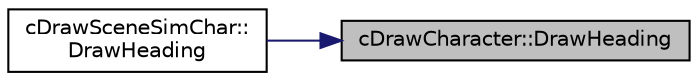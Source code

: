 digraph "cDrawCharacter::DrawHeading"
{
 // LATEX_PDF_SIZE
  edge [fontname="Helvetica",fontsize="10",labelfontname="Helvetica",labelfontsize="10"];
  node [fontname="Helvetica",fontsize="10",shape=record];
  rankdir="RL";
  Node1 [label="cDrawCharacter::DrawHeading",height=0.2,width=0.4,color="black", fillcolor="grey75", style="filled", fontcolor="black",tooltip=" "];
  Node1 -> Node2 [dir="back",color="midnightblue",fontsize="10",style="solid",fontname="Helvetica"];
  Node2 [label="cDrawSceneSimChar::\lDrawHeading",height=0.2,width=0.4,color="black", fillcolor="white", style="filled",URL="$classc_draw_scene_sim_char.html#a1101b9d7882bc51ce78a3598f4b65884",tooltip=" "];
}
